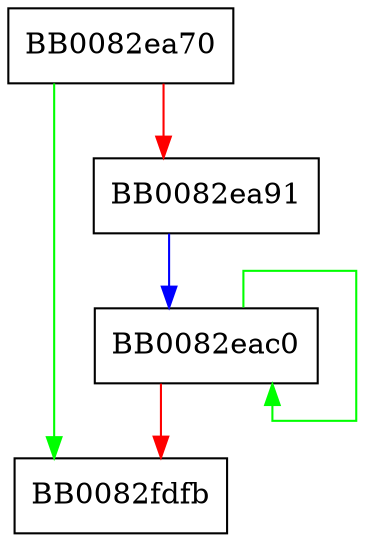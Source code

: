 digraph ripemd160_block_data_order {
  node [shape="box"];
  graph [splines=ortho];
  BB0082ea70 -> BB0082fdfb [color="green"];
  BB0082ea70 -> BB0082ea91 [color="red"];
  BB0082ea91 -> BB0082eac0 [color="blue"];
  BB0082eac0 -> BB0082eac0 [color="green"];
  BB0082eac0 -> BB0082fdfb [color="red"];
}